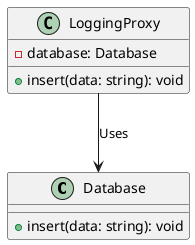 @startuml
class Database {
  +insert(data: string): void
}

class LoggingProxy {
  -database: Database
  +insert(data: string): void
}
LoggingProxy --> Database: Uses
@enduml